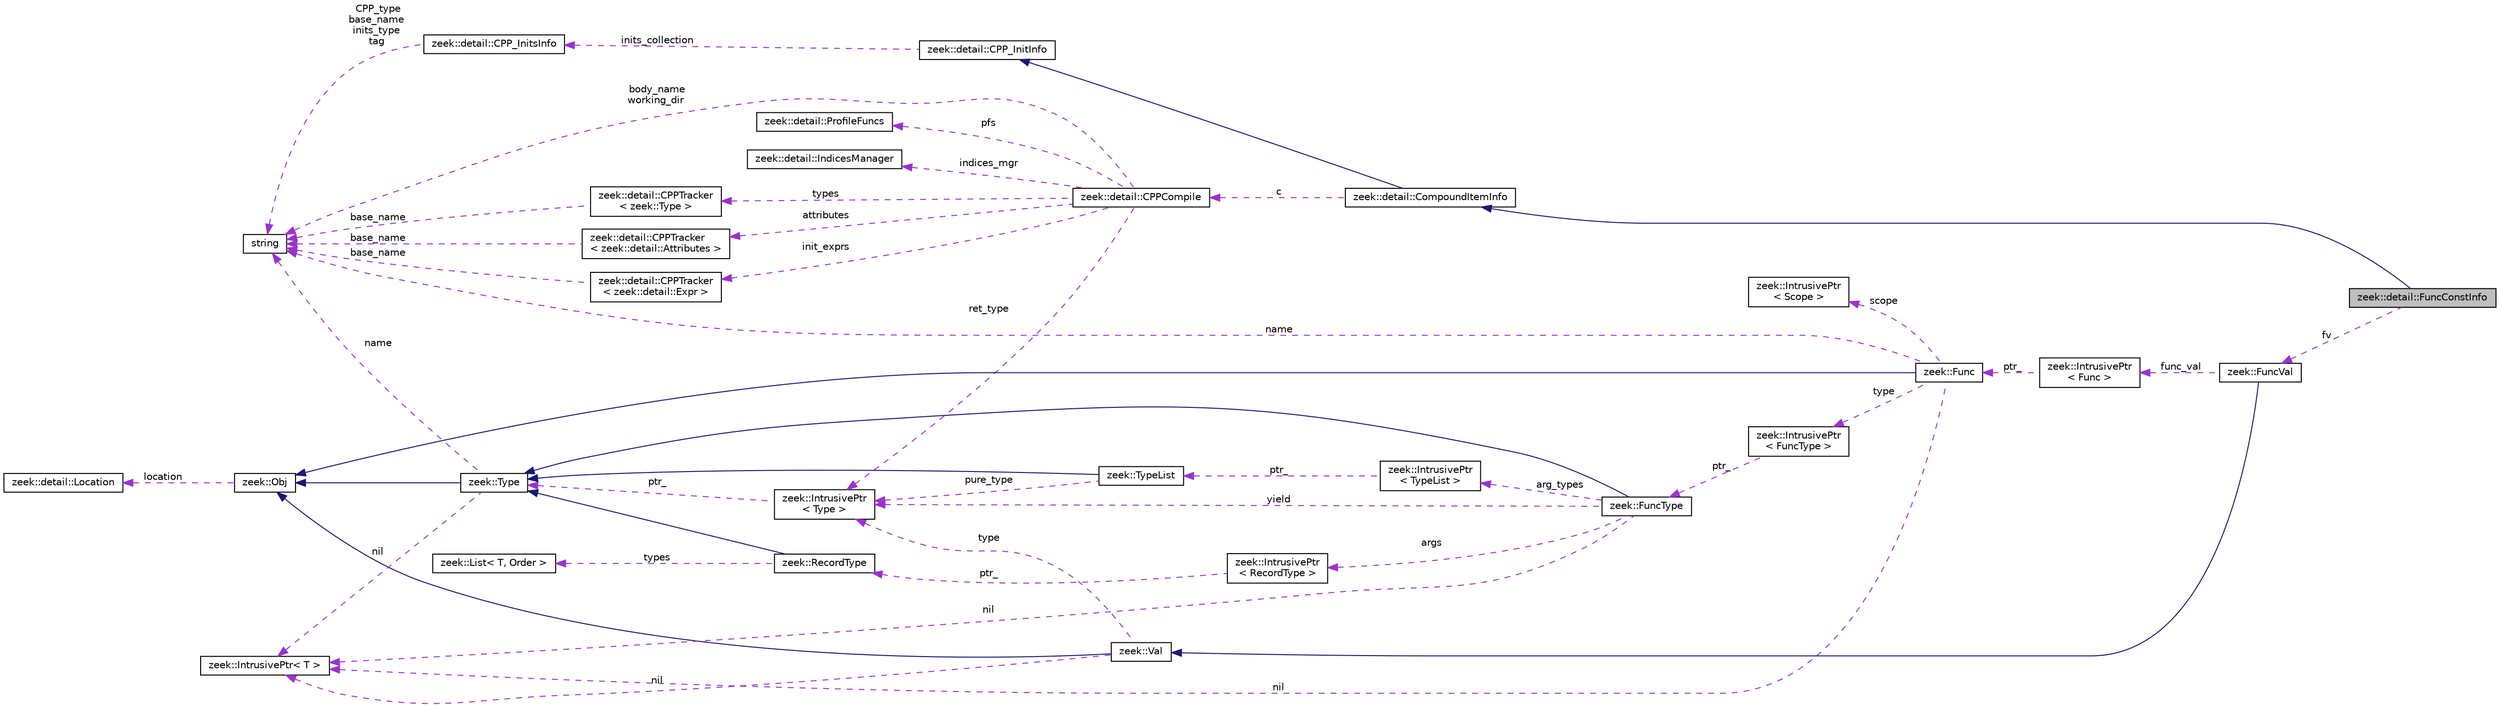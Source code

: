 digraph "zeek::detail::FuncConstInfo"
{
 // LATEX_PDF_SIZE
  edge [fontname="Helvetica",fontsize="10",labelfontname="Helvetica",labelfontsize="10"];
  node [fontname="Helvetica",fontsize="10",shape=record];
  rankdir="LR";
  Node1 [label="zeek::detail::FuncConstInfo",height=0.2,width=0.4,color="black", fillcolor="grey75", style="filled", fontcolor="black",tooltip=" "];
  Node2 -> Node1 [dir="back",color="midnightblue",fontsize="10",style="solid",fontname="Helvetica"];
  Node2 [label="zeek::detail::CompoundItemInfo",height=0.2,width=0.4,color="black", fillcolor="white", style="filled",URL="$d3/def/classzeek_1_1detail_1_1CompoundItemInfo.html",tooltip=" "];
  Node3 -> Node2 [dir="back",color="midnightblue",fontsize="10",style="solid",fontname="Helvetica"];
  Node3 [label="zeek::detail::CPP_InitInfo",height=0.2,width=0.4,color="black", fillcolor="white", style="filled",URL="$de/dd6/classzeek_1_1detail_1_1CPP__InitInfo.html",tooltip=" "];
  Node4 -> Node3 [dir="back",color="darkorchid3",fontsize="10",style="dashed",label=" inits_collection" ,fontname="Helvetica"];
  Node4 [label="zeek::detail::CPP_InitsInfo",height=0.2,width=0.4,color="black", fillcolor="white", style="filled",URL="$d4/d31/classzeek_1_1detail_1_1CPP__InitsInfo.html",tooltip=" "];
  Node5 -> Node4 [dir="back",color="darkorchid3",fontsize="10",style="dashed",label=" CPP_type\nbase_name\ninits_type\ntag" ,fontname="Helvetica"];
  Node5 [label="string",height=0.2,width=0.4,color="black", fillcolor="white", style="filled",tooltip=" "];
  Node6 -> Node2 [dir="back",color="darkorchid3",fontsize="10",style="dashed",label=" c" ,fontname="Helvetica"];
  Node6 [label="zeek::detail::CPPCompile",height=0.2,width=0.4,color="black", fillcolor="white", style="filled",URL="$de/d9b/classzeek_1_1detail_1_1CPPCompile.html",tooltip=" "];
  Node7 -> Node6 [dir="back",color="darkorchid3",fontsize="10",style="dashed",label=" pfs" ,fontname="Helvetica"];
  Node7 [label="zeek::detail::ProfileFuncs",height=0.2,width=0.4,color="black", fillcolor="white", style="filled",URL="$d7/d54/classzeek_1_1detail_1_1ProfileFuncs.html",tooltip=" "];
  Node5 -> Node6 [dir="back",color="darkorchid3",fontsize="10",style="dashed",label=" body_name\nworking_dir" ,fontname="Helvetica"];
  Node8 -> Node6 [dir="back",color="darkorchid3",fontsize="10",style="dashed",label=" ret_type" ,fontname="Helvetica"];
  Node8 [label="zeek::IntrusivePtr\l\< Type \>",height=0.2,width=0.4,color="black", fillcolor="white", style="filled",URL="$d6/dba/classzeek_1_1IntrusivePtr.html",tooltip=" "];
  Node9 -> Node8 [dir="back",color="darkorchid3",fontsize="10",style="dashed",label=" ptr_" ,fontname="Helvetica"];
  Node9 [label="zeek::Type",height=0.2,width=0.4,color="black", fillcolor="white", style="filled",URL="$d0/d4f/classzeek_1_1Type.html",tooltip=" "];
  Node10 -> Node9 [dir="back",color="midnightblue",fontsize="10",style="solid",fontname="Helvetica"];
  Node10 [label="zeek::Obj",height=0.2,width=0.4,color="black", fillcolor="white", style="filled",URL="$dd/df1/classzeek_1_1Obj.html",tooltip=" "];
  Node11 -> Node10 [dir="back",color="darkorchid3",fontsize="10",style="dashed",label=" location" ,fontname="Helvetica"];
  Node11 [label="zeek::detail::Location",height=0.2,width=0.4,color="black", fillcolor="white", style="filled",URL="$d5/d1d/classzeek_1_1detail_1_1Location.html",tooltip=" "];
  Node12 -> Node9 [dir="back",color="darkorchid3",fontsize="10",style="dashed",label=" nil" ,fontname="Helvetica"];
  Node12 [label="zeek::IntrusivePtr\< T \>",height=0.2,width=0.4,color="black", fillcolor="white", style="filled",URL="$d6/dba/classzeek_1_1IntrusivePtr.html",tooltip=" "];
  Node5 -> Node9 [dir="back",color="darkorchid3",fontsize="10",style="dashed",label=" name" ,fontname="Helvetica"];
  Node13 -> Node6 [dir="back",color="darkorchid3",fontsize="10",style="dashed",label=" indices_mgr" ,fontname="Helvetica"];
  Node13 [label="zeek::detail::IndicesManager",height=0.2,width=0.4,color="black", fillcolor="white", style="filled",URL="$db/d2f/classzeek_1_1detail_1_1IndicesManager.html",tooltip=" "];
  Node14 -> Node6 [dir="back",color="darkorchid3",fontsize="10",style="dashed",label=" types" ,fontname="Helvetica"];
  Node14 [label="zeek::detail::CPPTracker\l\< zeek::Type \>",height=0.2,width=0.4,color="black", fillcolor="white", style="filled",URL="$d7/de9/classzeek_1_1detail_1_1CPPTracker.html",tooltip=" "];
  Node5 -> Node14 [dir="back",color="darkorchid3",fontsize="10",style="dashed",label=" base_name" ,fontname="Helvetica"];
  Node15 -> Node6 [dir="back",color="darkorchid3",fontsize="10",style="dashed",label=" attributes" ,fontname="Helvetica"];
  Node15 [label="zeek::detail::CPPTracker\l\< zeek::detail::Attributes \>",height=0.2,width=0.4,color="black", fillcolor="white", style="filled",URL="$d7/de9/classzeek_1_1detail_1_1CPPTracker.html",tooltip=" "];
  Node5 -> Node15 [dir="back",color="darkorchid3",fontsize="10",style="dashed",label=" base_name" ,fontname="Helvetica"];
  Node16 -> Node6 [dir="back",color="darkorchid3",fontsize="10",style="dashed",label=" init_exprs" ,fontname="Helvetica"];
  Node16 [label="zeek::detail::CPPTracker\l\< zeek::detail::Expr \>",height=0.2,width=0.4,color="black", fillcolor="white", style="filled",URL="$d7/de9/classzeek_1_1detail_1_1CPPTracker.html",tooltip=" "];
  Node5 -> Node16 [dir="back",color="darkorchid3",fontsize="10",style="dashed",label=" base_name" ,fontname="Helvetica"];
  Node17 -> Node1 [dir="back",color="darkorchid3",fontsize="10",style="dashed",label=" fv" ,fontname="Helvetica"];
  Node17 [label="zeek::FuncVal",height=0.2,width=0.4,color="black", fillcolor="white", style="filled",URL="$d1/d16/classzeek_1_1FuncVal.html",tooltip=" "];
  Node18 -> Node17 [dir="back",color="midnightblue",fontsize="10",style="solid",fontname="Helvetica"];
  Node18 [label="zeek::Val",height=0.2,width=0.4,color="black", fillcolor="white", style="filled",URL="$de/d49/classzeek_1_1Val.html",tooltip=" "];
  Node10 -> Node18 [dir="back",color="midnightblue",fontsize="10",style="solid",fontname="Helvetica"];
  Node12 -> Node18 [dir="back",color="darkorchid3",fontsize="10",style="dashed",label=" nil" ,fontname="Helvetica"];
  Node8 -> Node18 [dir="back",color="darkorchid3",fontsize="10",style="dashed",label=" type" ,fontname="Helvetica"];
  Node19 -> Node17 [dir="back",color="darkorchid3",fontsize="10",style="dashed",label=" func_val" ,fontname="Helvetica"];
  Node19 [label="zeek::IntrusivePtr\l\< Func \>",height=0.2,width=0.4,color="black", fillcolor="white", style="filled",URL="$d6/dba/classzeek_1_1IntrusivePtr.html",tooltip=" "];
  Node20 -> Node19 [dir="back",color="darkorchid3",fontsize="10",style="dashed",label=" ptr_" ,fontname="Helvetica"];
  Node20 [label="zeek::Func",height=0.2,width=0.4,color="black", fillcolor="white", style="filled",URL="$d5/d7c/classzeek_1_1Func.html",tooltip=" "];
  Node10 -> Node20 [dir="back",color="midnightblue",fontsize="10",style="solid",fontname="Helvetica"];
  Node12 -> Node20 [dir="back",color="darkorchid3",fontsize="10",style="dashed",label=" nil" ,fontname="Helvetica"];
  Node21 -> Node20 [dir="back",color="darkorchid3",fontsize="10",style="dashed",label=" scope" ,fontname="Helvetica"];
  Node21 [label="zeek::IntrusivePtr\l\< Scope \>",height=0.2,width=0.4,color="black", fillcolor="white", style="filled",URL="$d6/dba/classzeek_1_1IntrusivePtr.html",tooltip=" "];
  Node22 -> Node20 [dir="back",color="darkorchid3",fontsize="10",style="dashed",label=" type" ,fontname="Helvetica"];
  Node22 [label="zeek::IntrusivePtr\l\< FuncType \>",height=0.2,width=0.4,color="black", fillcolor="white", style="filled",URL="$d6/dba/classzeek_1_1IntrusivePtr.html",tooltip=" "];
  Node23 -> Node22 [dir="back",color="darkorchid3",fontsize="10",style="dashed",label=" ptr_" ,fontname="Helvetica"];
  Node23 [label="zeek::FuncType",height=0.2,width=0.4,color="black", fillcolor="white", style="filled",URL="$da/ddd/classzeek_1_1FuncType.html",tooltip=" "];
  Node9 -> Node23 [dir="back",color="midnightblue",fontsize="10",style="solid",fontname="Helvetica"];
  Node12 -> Node23 [dir="back",color="darkorchid3",fontsize="10",style="dashed",label=" nil" ,fontname="Helvetica"];
  Node24 -> Node23 [dir="back",color="darkorchid3",fontsize="10",style="dashed",label=" args" ,fontname="Helvetica"];
  Node24 [label="zeek::IntrusivePtr\l\< RecordType \>",height=0.2,width=0.4,color="black", fillcolor="white", style="filled",URL="$d6/dba/classzeek_1_1IntrusivePtr.html",tooltip=" "];
  Node25 -> Node24 [dir="back",color="darkorchid3",fontsize="10",style="dashed",label=" ptr_" ,fontname="Helvetica"];
  Node25 [label="zeek::RecordType",height=0.2,width=0.4,color="black", fillcolor="white", style="filled",URL="$df/d5b/classzeek_1_1RecordType.html",tooltip=" "];
  Node9 -> Node25 [dir="back",color="midnightblue",fontsize="10",style="solid",fontname="Helvetica"];
  Node26 -> Node25 [dir="back",color="darkorchid3",fontsize="10",style="dashed",label=" types" ,fontname="Helvetica"];
  Node26 [label="zeek::List\< T, Order \>",height=0.2,width=0.4,color="black", fillcolor="white", style="filled",URL="$d2/d8d/classzeek_1_1List.html",tooltip=" "];
  Node27 -> Node23 [dir="back",color="darkorchid3",fontsize="10",style="dashed",label=" arg_types" ,fontname="Helvetica"];
  Node27 [label="zeek::IntrusivePtr\l\< TypeList \>",height=0.2,width=0.4,color="black", fillcolor="white", style="filled",URL="$d6/dba/classzeek_1_1IntrusivePtr.html",tooltip=" "];
  Node28 -> Node27 [dir="back",color="darkorchid3",fontsize="10",style="dashed",label=" ptr_" ,fontname="Helvetica"];
  Node28 [label="zeek::TypeList",height=0.2,width=0.4,color="black", fillcolor="white", style="filled",URL="$da/d8e/classzeek_1_1TypeList.html",tooltip=" "];
  Node9 -> Node28 [dir="back",color="midnightblue",fontsize="10",style="solid",fontname="Helvetica"];
  Node8 -> Node28 [dir="back",color="darkorchid3",fontsize="10",style="dashed",label=" pure_type" ,fontname="Helvetica"];
  Node8 -> Node23 [dir="back",color="darkorchid3",fontsize="10",style="dashed",label=" yield" ,fontname="Helvetica"];
  Node5 -> Node20 [dir="back",color="darkorchid3",fontsize="10",style="dashed",label=" name" ,fontname="Helvetica"];
}
